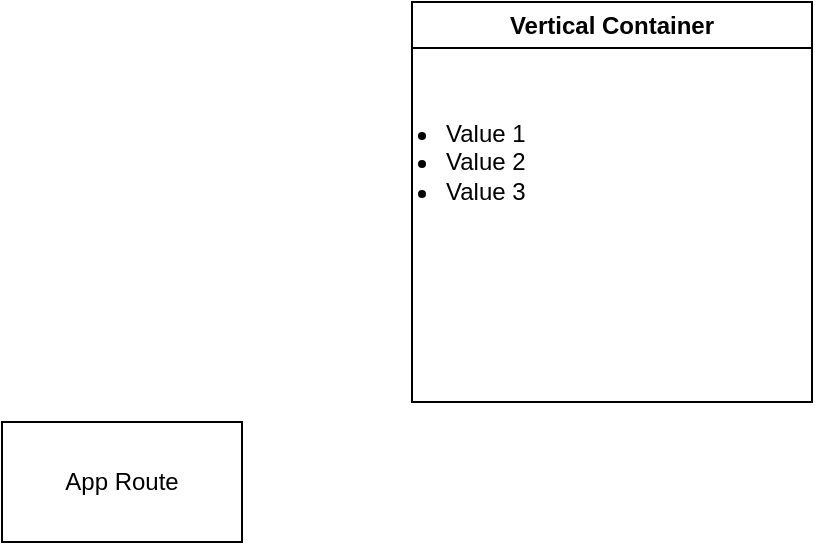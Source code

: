 <mxfile>
    <diagram id="YyXM2fryMI3S7zjmSj2d" name="Page-1">
        <mxGraphModel dx="649" dy="371" grid="1" gridSize="10" guides="1" tooltips="1" connect="1" arrows="1" fold="1" page="1" pageScale="1" pageWidth="850" pageHeight="1100" math="0" shadow="0">
            <root>
                <mxCell id="0"/>
                <mxCell id="1" parent="0"/>
                <mxCell id="18" value="App Route" style="rounded=0;whiteSpace=wrap;html=1;" parent="1" vertex="1">
                    <mxGeometry x="120" y="420" width="120" height="60" as="geometry"/>
                </mxCell>
                <mxCell id="28" value="Vertical Container" style="swimlane;whiteSpace=wrap;html=1;" vertex="1" parent="1">
                    <mxGeometry x="325" y="210" width="200" height="200" as="geometry"/>
                </mxCell>
                <mxCell id="29" value="&lt;ul&gt;&lt;li&gt;Value 1&lt;/li&gt;&lt;li&gt;Value 2&lt;/li&gt;&lt;li&gt;Value 3&lt;/li&gt;&lt;/ul&gt;" style="text;strokeColor=none;fillColor=none;html=1;whiteSpace=wrap;verticalAlign=middle;overflow=hidden;" vertex="1" parent="1">
                    <mxGeometry x="300" y="250" width="100" height="80" as="geometry"/>
                </mxCell>
            </root>
        </mxGraphModel>
    </diagram>
</mxfile>